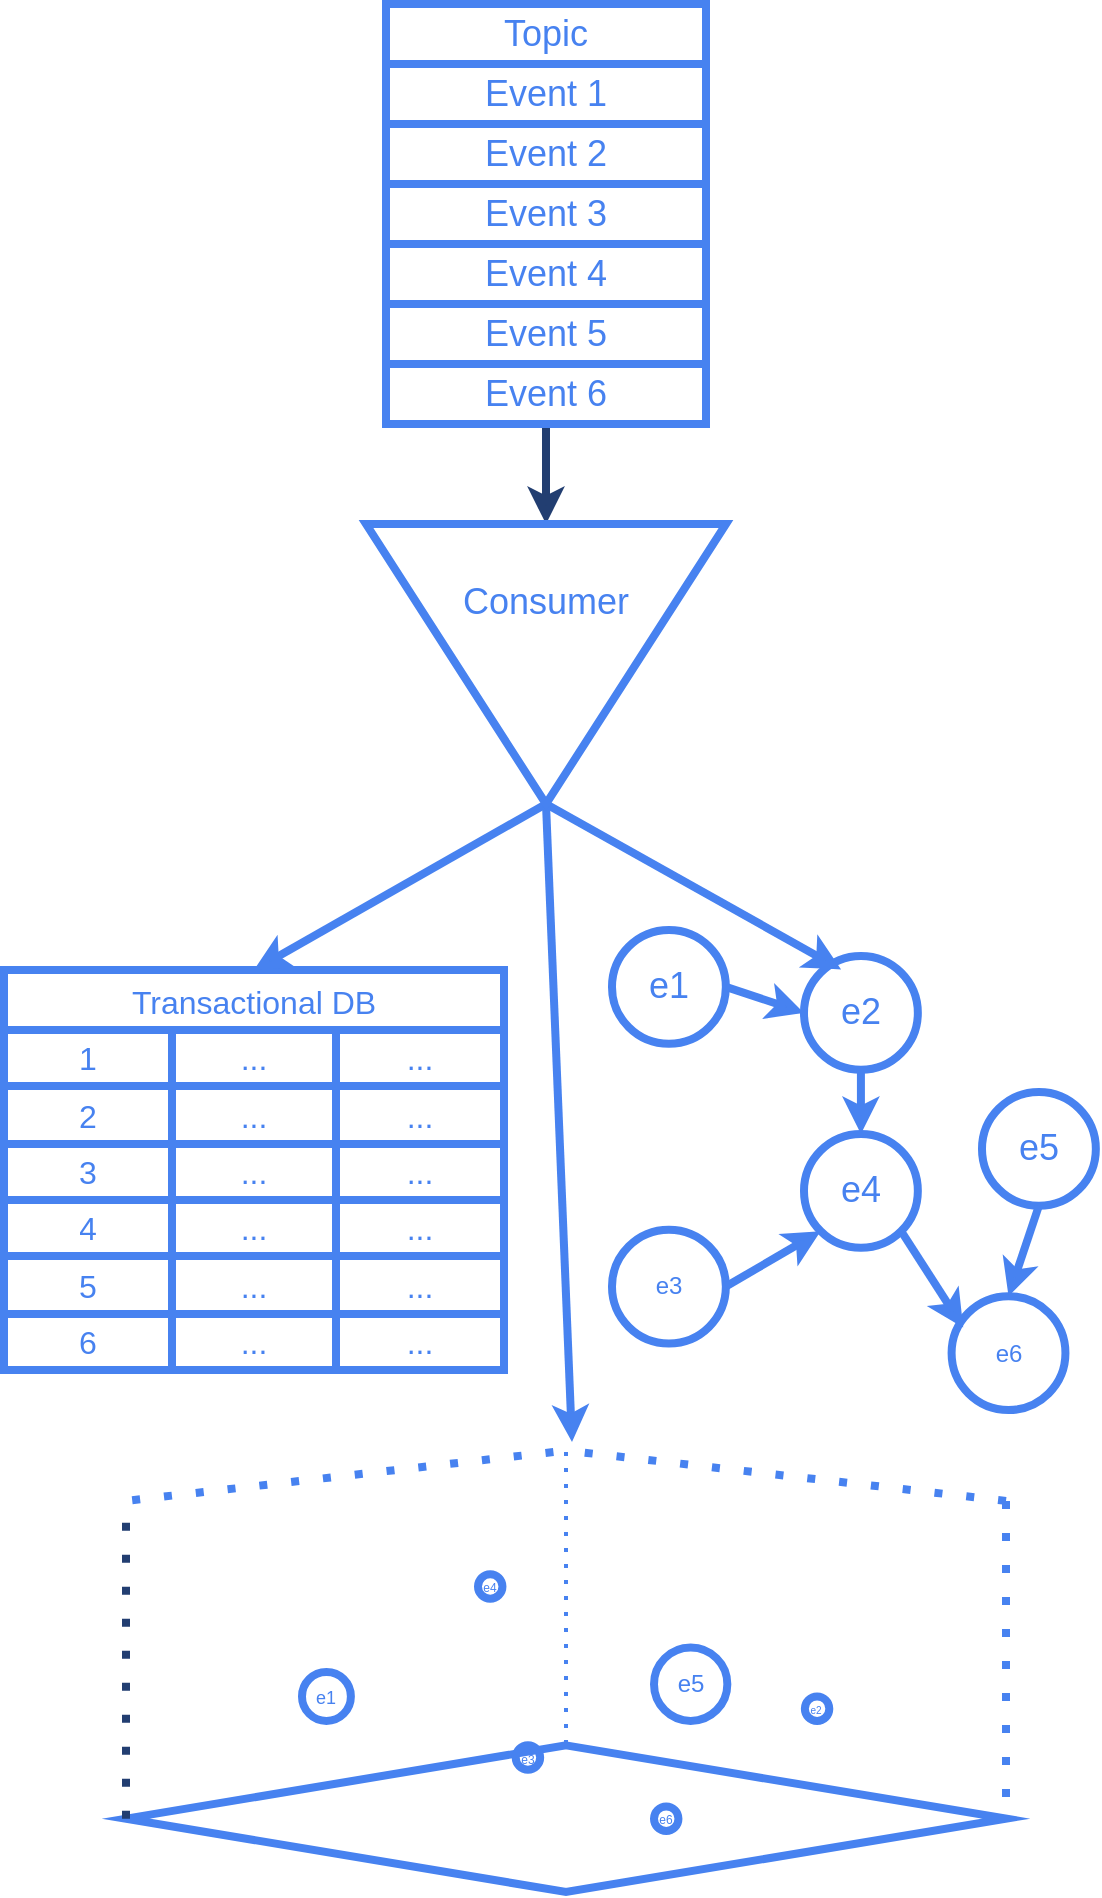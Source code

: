<mxfile version="24.8.4">
  <diagram name="Page-1" id="-4svNbfz8fIVIJqnamal">
    <mxGraphModel dx="2804" dy="2400" grid="0" gridSize="10" guides="1" tooltips="1" connect="1" arrows="1" fold="1" page="1" pageScale="1" pageWidth="850" pageHeight="1100" math="0" shadow="0">
      <root>
        <mxCell id="0" />
        <mxCell id="1" parent="0" />
        <mxCell id="tS55dIg7JT-rPnmBcg7p-69" value="" style="edgeStyle=orthogonalEdgeStyle;rounded=0;orthogonalLoop=1;jettySize=auto;html=1;strokeColor=#223E71;fontColor=#4782F0;strokeWidth=4;labelBackgroundColor=none;" edge="1" parent="1" source="tS55dIg7JT-rPnmBcg7p-16" target="tS55dIg7JT-rPnmBcg7p-66">
          <mxGeometry relative="1" as="geometry" />
        </mxCell>
        <mxCell id="tS55dIg7JT-rPnmBcg7p-16" value="&lt;font style=&quot;font-size: 18px;&quot;&gt;Topic&lt;/font&gt;" style="swimlane;fontStyle=0;childLayout=stackLayout;horizontal=1;startSize=30;horizontalStack=0;resizeParent=1;resizeParentMax=0;resizeLast=0;collapsible=1;marginBottom=0;whiteSpace=wrap;html=1;align=center;strokeColor=#4782F0;fontColor=#4782F0;fillColor=none;strokeWidth=4;labelBackgroundColor=none;" vertex="1" parent="1">
          <mxGeometry x="150" y="-390" width="160" height="210" as="geometry" />
        </mxCell>
        <mxCell id="tS55dIg7JT-rPnmBcg7p-17" value="&lt;font style=&quot;font-size: 18px;&quot;&gt;Event 1&lt;/font&gt;" style="text;strokeColor=#4782F0;fillColor=none;align=center;verticalAlign=middle;spacingLeft=4;spacingRight=4;overflow=hidden;points=[[0,0.5],[1,0.5]];portConstraint=eastwest;rotatable=0;whiteSpace=wrap;html=1;fontColor=#4782F0;strokeWidth=4;labelBackgroundColor=none;" vertex="1" parent="tS55dIg7JT-rPnmBcg7p-16">
          <mxGeometry y="30" width="160" height="30" as="geometry" />
        </mxCell>
        <mxCell id="tS55dIg7JT-rPnmBcg7p-18" value="&lt;font style=&quot;font-size: 18px;&quot;&gt;Event 2&lt;/font&gt;" style="text;strokeColor=#4782F0;fillColor=none;align=center;verticalAlign=middle;spacingLeft=4;spacingRight=4;overflow=hidden;points=[[0,0.5],[1,0.5]];portConstraint=eastwest;rotatable=0;whiteSpace=wrap;html=1;fontColor=#4782F0;strokeWidth=4;labelBackgroundColor=none;" vertex="1" parent="tS55dIg7JT-rPnmBcg7p-16">
          <mxGeometry y="60" width="160" height="30" as="geometry" />
        </mxCell>
        <mxCell id="tS55dIg7JT-rPnmBcg7p-19" value="&lt;font style=&quot;font-size: 18px;&quot;&gt;Event 3&lt;/font&gt;" style="text;strokeColor=#4782F0;fillColor=none;align=center;verticalAlign=middle;spacingLeft=4;spacingRight=4;overflow=hidden;points=[[0,0.5],[1,0.5]];portConstraint=eastwest;rotatable=0;whiteSpace=wrap;html=1;fontColor=#4782F0;labelBackgroundColor=none;" vertex="1" parent="tS55dIg7JT-rPnmBcg7p-16">
          <mxGeometry y="90" width="160" height="30" as="geometry" />
        </mxCell>
        <mxCell id="tS55dIg7JT-rPnmBcg7p-20" value="&lt;font style=&quot;font-size: 18px;&quot;&gt;Event 4&lt;/font&gt;" style="text;strokeColor=#4782F0;fillColor=none;align=center;verticalAlign=middle;spacingLeft=4;spacingRight=4;overflow=hidden;points=[[0,0.5],[1,0.5]];portConstraint=eastwest;rotatable=0;whiteSpace=wrap;html=1;fontColor=#4782F0;strokeWidth=4;labelBackgroundColor=none;" vertex="1" parent="tS55dIg7JT-rPnmBcg7p-16">
          <mxGeometry y="120" width="160" height="30" as="geometry" />
        </mxCell>
        <mxCell id="tS55dIg7JT-rPnmBcg7p-21" value="&lt;font style=&quot;font-size: 18px;&quot;&gt;Event 5&lt;/font&gt;" style="text;strokeColor=#4782F0;fillColor=none;align=center;verticalAlign=middle;spacingLeft=4;spacingRight=4;overflow=hidden;points=[[0,0.5],[1,0.5]];portConstraint=eastwest;rotatable=0;whiteSpace=wrap;html=1;fontColor=#4782F0;strokeWidth=4;labelBackgroundColor=none;" vertex="1" parent="tS55dIg7JT-rPnmBcg7p-16">
          <mxGeometry y="150" width="160" height="30" as="geometry" />
        </mxCell>
        <mxCell id="tS55dIg7JT-rPnmBcg7p-22" value="&lt;font style=&quot;font-size: 18px;&quot;&gt;Event 6&lt;/font&gt;" style="text;strokeColor=#4782F0;fillColor=none;align=center;verticalAlign=middle;spacingLeft=4;spacingRight=4;overflow=hidden;points=[[0,0.5],[1,0.5]];portConstraint=eastwest;rotatable=0;whiteSpace=wrap;html=1;fontColor=#4782F0;labelBackgroundColor=none;" vertex="1" parent="tS55dIg7JT-rPnmBcg7p-16">
          <mxGeometry y="180" width="160" height="30" as="geometry" />
        </mxCell>
        <mxCell id="tS55dIg7JT-rPnmBcg7p-23" value="Transactional DB" style="shape=table;startSize=30;container=1;collapsible=0;childLayout=tableLayout;strokeColor=#4782F0;fontSize=16;fontColor=#4782F0;fillColor=none;strokeWidth=4;labelBackgroundColor=none;" vertex="1" parent="1">
          <mxGeometry x="-41" y="93" width="250" height="200" as="geometry" />
        </mxCell>
        <mxCell id="tS55dIg7JT-rPnmBcg7p-24" value="" style="shape=tableRow;horizontal=0;startSize=0;swimlaneHead=0;swimlaneBody=0;strokeColor=inherit;top=0;left=0;bottom=0;right=0;collapsible=0;dropTarget=0;fillColor=none;points=[[0,0.5],[1,0.5]];portConstraint=eastwest;fontSize=16;fontColor=#4782F0;labelBackgroundColor=none;" vertex="1" parent="tS55dIg7JT-rPnmBcg7p-23">
          <mxGeometry y="30" width="250" height="28" as="geometry" />
        </mxCell>
        <mxCell id="tS55dIg7JT-rPnmBcg7p-25" value="1" style="shape=partialRectangle;html=1;whiteSpace=wrap;connectable=0;strokeColor=inherit;overflow=hidden;fillColor=none;top=0;left=0;bottom=0;right=0;pointerEvents=1;fontSize=16;fontColor=#4782F0;labelBackgroundColor=none;" vertex="1" parent="tS55dIg7JT-rPnmBcg7p-24">
          <mxGeometry width="84" height="28" as="geometry">
            <mxRectangle width="84" height="28" as="alternateBounds" />
          </mxGeometry>
        </mxCell>
        <mxCell id="tS55dIg7JT-rPnmBcg7p-26" value="..." style="shape=partialRectangle;html=1;whiteSpace=wrap;connectable=0;strokeColor=inherit;overflow=hidden;fillColor=none;top=0;left=0;bottom=0;right=0;pointerEvents=1;fontSize=16;fontColor=#4782F0;labelBackgroundColor=none;" vertex="1" parent="tS55dIg7JT-rPnmBcg7p-24">
          <mxGeometry x="84" width="82" height="28" as="geometry">
            <mxRectangle width="82" height="28" as="alternateBounds" />
          </mxGeometry>
        </mxCell>
        <mxCell id="tS55dIg7JT-rPnmBcg7p-27" value="..." style="shape=partialRectangle;html=1;whiteSpace=wrap;connectable=0;strokeColor=inherit;overflow=hidden;fillColor=none;top=0;left=0;bottom=0;right=0;pointerEvents=1;fontSize=16;fontColor=#4782F0;labelBackgroundColor=none;" vertex="1" parent="tS55dIg7JT-rPnmBcg7p-24">
          <mxGeometry x="166" width="84" height="28" as="geometry">
            <mxRectangle width="84" height="28" as="alternateBounds" />
          </mxGeometry>
        </mxCell>
        <mxCell id="tS55dIg7JT-rPnmBcg7p-28" value="" style="shape=tableRow;horizontal=0;startSize=0;swimlaneHead=0;swimlaneBody=0;strokeColor=inherit;top=0;left=0;bottom=0;right=0;collapsible=0;dropTarget=0;fillColor=none;points=[[0,0.5],[1,0.5]];portConstraint=eastwest;fontSize=16;fontColor=#4782F0;labelBackgroundColor=none;" vertex="1" parent="tS55dIg7JT-rPnmBcg7p-23">
          <mxGeometry y="58" width="250" height="29" as="geometry" />
        </mxCell>
        <mxCell id="tS55dIg7JT-rPnmBcg7p-29" value="2" style="shape=partialRectangle;html=1;whiteSpace=wrap;connectable=0;strokeColor=inherit;overflow=hidden;fillColor=none;top=0;left=0;bottom=0;right=0;pointerEvents=1;fontSize=16;fontColor=#4782F0;labelBackgroundColor=none;" vertex="1" parent="tS55dIg7JT-rPnmBcg7p-28">
          <mxGeometry width="84" height="29" as="geometry">
            <mxRectangle width="84" height="29" as="alternateBounds" />
          </mxGeometry>
        </mxCell>
        <mxCell id="tS55dIg7JT-rPnmBcg7p-30" value="..." style="shape=partialRectangle;html=1;whiteSpace=wrap;connectable=0;strokeColor=inherit;overflow=hidden;fillColor=none;top=0;left=0;bottom=0;right=0;pointerEvents=1;fontSize=16;fontColor=#4782F0;labelBackgroundColor=none;" vertex="1" parent="tS55dIg7JT-rPnmBcg7p-28">
          <mxGeometry x="84" width="82" height="29" as="geometry">
            <mxRectangle width="82" height="29" as="alternateBounds" />
          </mxGeometry>
        </mxCell>
        <mxCell id="tS55dIg7JT-rPnmBcg7p-31" value="..." style="shape=partialRectangle;html=1;whiteSpace=wrap;connectable=0;strokeColor=inherit;overflow=hidden;fillColor=none;top=0;left=0;bottom=0;right=0;pointerEvents=1;fontSize=16;fontColor=#4782F0;labelBackgroundColor=none;" vertex="1" parent="tS55dIg7JT-rPnmBcg7p-28">
          <mxGeometry x="166" width="84" height="29" as="geometry">
            <mxRectangle width="84" height="29" as="alternateBounds" />
          </mxGeometry>
        </mxCell>
        <mxCell id="tS55dIg7JT-rPnmBcg7p-32" value="" style="shape=tableRow;horizontal=0;startSize=0;swimlaneHead=0;swimlaneBody=0;strokeColor=inherit;top=0;left=0;bottom=0;right=0;collapsible=0;dropTarget=0;fillColor=none;points=[[0,0.5],[1,0.5]];portConstraint=eastwest;fontSize=16;fontColor=#4782F0;labelBackgroundColor=none;" vertex="1" parent="tS55dIg7JT-rPnmBcg7p-23">
          <mxGeometry y="87" width="250" height="28" as="geometry" />
        </mxCell>
        <mxCell id="tS55dIg7JT-rPnmBcg7p-33" value="3" style="shape=partialRectangle;html=1;whiteSpace=wrap;connectable=0;strokeColor=inherit;overflow=hidden;fillColor=none;top=0;left=0;bottom=0;right=0;pointerEvents=1;fontSize=16;fontColor=#4782F0;labelBackgroundColor=none;" vertex="1" parent="tS55dIg7JT-rPnmBcg7p-32">
          <mxGeometry width="84" height="28" as="geometry">
            <mxRectangle width="84" height="28" as="alternateBounds" />
          </mxGeometry>
        </mxCell>
        <mxCell id="tS55dIg7JT-rPnmBcg7p-34" value="..." style="shape=partialRectangle;html=1;whiteSpace=wrap;connectable=0;strokeColor=inherit;overflow=hidden;fillColor=none;top=0;left=0;bottom=0;right=0;pointerEvents=1;fontSize=16;fontColor=#4782F0;labelBackgroundColor=none;" vertex="1" parent="tS55dIg7JT-rPnmBcg7p-32">
          <mxGeometry x="84" width="82" height="28" as="geometry">
            <mxRectangle width="82" height="28" as="alternateBounds" />
          </mxGeometry>
        </mxCell>
        <mxCell id="tS55dIg7JT-rPnmBcg7p-35" value="..." style="shape=partialRectangle;html=1;whiteSpace=wrap;connectable=0;strokeColor=inherit;overflow=hidden;fillColor=none;top=0;left=0;bottom=0;right=0;pointerEvents=1;fontSize=16;fontColor=#4782F0;labelBackgroundColor=none;" vertex="1" parent="tS55dIg7JT-rPnmBcg7p-32">
          <mxGeometry x="166" width="84" height="28" as="geometry">
            <mxRectangle width="84" height="28" as="alternateBounds" />
          </mxGeometry>
        </mxCell>
        <mxCell id="tS55dIg7JT-rPnmBcg7p-36" style="shape=tableRow;horizontal=0;startSize=0;swimlaneHead=0;swimlaneBody=0;strokeColor=inherit;top=0;left=0;bottom=0;right=0;collapsible=0;dropTarget=0;fillColor=none;points=[[0,0.5],[1,0.5]];portConstraint=eastwest;fontSize=16;fontColor=#4782F0;labelBackgroundColor=none;" vertex="1" parent="tS55dIg7JT-rPnmBcg7p-23">
          <mxGeometry y="115" width="250" height="28" as="geometry" />
        </mxCell>
        <mxCell id="tS55dIg7JT-rPnmBcg7p-37" value="4" style="shape=partialRectangle;html=1;whiteSpace=wrap;connectable=0;strokeColor=inherit;overflow=hidden;fillColor=none;top=0;left=0;bottom=0;right=0;pointerEvents=1;fontSize=16;fontColor=#4782F0;labelBackgroundColor=none;" vertex="1" parent="tS55dIg7JT-rPnmBcg7p-36">
          <mxGeometry width="84" height="28" as="geometry">
            <mxRectangle width="84" height="28" as="alternateBounds" />
          </mxGeometry>
        </mxCell>
        <mxCell id="tS55dIg7JT-rPnmBcg7p-38" value="..." style="shape=partialRectangle;html=1;whiteSpace=wrap;connectable=0;strokeColor=inherit;overflow=hidden;fillColor=none;top=0;left=0;bottom=0;right=0;pointerEvents=1;fontSize=16;fontColor=#4782F0;labelBackgroundColor=none;" vertex="1" parent="tS55dIg7JT-rPnmBcg7p-36">
          <mxGeometry x="84" width="82" height="28" as="geometry">
            <mxRectangle width="82" height="28" as="alternateBounds" />
          </mxGeometry>
        </mxCell>
        <mxCell id="tS55dIg7JT-rPnmBcg7p-39" value="..." style="shape=partialRectangle;html=1;whiteSpace=wrap;connectable=0;strokeColor=inherit;overflow=hidden;fillColor=none;top=0;left=0;bottom=0;right=0;pointerEvents=1;fontSize=16;fontColor=#4782F0;labelBackgroundColor=none;" vertex="1" parent="tS55dIg7JT-rPnmBcg7p-36">
          <mxGeometry x="166" width="84" height="28" as="geometry">
            <mxRectangle width="84" height="28" as="alternateBounds" />
          </mxGeometry>
        </mxCell>
        <mxCell id="tS55dIg7JT-rPnmBcg7p-40" style="shape=tableRow;horizontal=0;startSize=0;swimlaneHead=0;swimlaneBody=0;strokeColor=inherit;top=0;left=0;bottom=0;right=0;collapsible=0;dropTarget=0;fillColor=none;points=[[0,0.5],[1,0.5]];portConstraint=eastwest;fontSize=16;fontColor=#4782F0;labelBackgroundColor=none;" vertex="1" parent="tS55dIg7JT-rPnmBcg7p-23">
          <mxGeometry y="143" width="250" height="29" as="geometry" />
        </mxCell>
        <mxCell id="tS55dIg7JT-rPnmBcg7p-41" value="5" style="shape=partialRectangle;html=1;whiteSpace=wrap;connectable=0;strokeColor=inherit;overflow=hidden;fillColor=none;top=0;left=0;bottom=0;right=0;pointerEvents=1;fontSize=16;fontColor=#4782F0;labelBackgroundColor=none;" vertex="1" parent="tS55dIg7JT-rPnmBcg7p-40">
          <mxGeometry width="84" height="29" as="geometry">
            <mxRectangle width="84" height="29" as="alternateBounds" />
          </mxGeometry>
        </mxCell>
        <mxCell id="tS55dIg7JT-rPnmBcg7p-42" value="..." style="shape=partialRectangle;html=1;whiteSpace=wrap;connectable=0;strokeColor=inherit;overflow=hidden;fillColor=none;top=0;left=0;bottom=0;right=0;pointerEvents=1;fontSize=16;fontColor=#4782F0;labelBackgroundColor=none;" vertex="1" parent="tS55dIg7JT-rPnmBcg7p-40">
          <mxGeometry x="84" width="82" height="29" as="geometry">
            <mxRectangle width="82" height="29" as="alternateBounds" />
          </mxGeometry>
        </mxCell>
        <mxCell id="tS55dIg7JT-rPnmBcg7p-43" value="..." style="shape=partialRectangle;html=1;whiteSpace=wrap;connectable=0;strokeColor=inherit;overflow=hidden;fillColor=none;top=0;left=0;bottom=0;right=0;pointerEvents=1;fontSize=16;fontColor=#4782F0;labelBackgroundColor=none;" vertex="1" parent="tS55dIg7JT-rPnmBcg7p-40">
          <mxGeometry x="166" width="84" height="29" as="geometry">
            <mxRectangle width="84" height="29" as="alternateBounds" />
          </mxGeometry>
        </mxCell>
        <mxCell id="tS55dIg7JT-rPnmBcg7p-44" style="shape=tableRow;horizontal=0;startSize=0;swimlaneHead=0;swimlaneBody=0;strokeColor=inherit;top=0;left=0;bottom=0;right=0;collapsible=0;dropTarget=0;fillColor=none;points=[[0,0.5],[1,0.5]];portConstraint=eastwest;fontSize=16;fontColor=#4782F0;labelBackgroundColor=none;" vertex="1" parent="tS55dIg7JT-rPnmBcg7p-23">
          <mxGeometry y="172" width="250" height="28" as="geometry" />
        </mxCell>
        <mxCell id="tS55dIg7JT-rPnmBcg7p-45" value="6" style="shape=partialRectangle;html=1;whiteSpace=wrap;connectable=0;strokeColor=inherit;overflow=hidden;fillColor=none;top=0;left=0;bottom=0;right=0;pointerEvents=1;fontSize=16;fontColor=#4782F0;labelBackgroundColor=none;" vertex="1" parent="tS55dIg7JT-rPnmBcg7p-44">
          <mxGeometry width="84" height="28" as="geometry">
            <mxRectangle width="84" height="28" as="alternateBounds" />
          </mxGeometry>
        </mxCell>
        <mxCell id="tS55dIg7JT-rPnmBcg7p-46" value="..." style="shape=partialRectangle;html=1;whiteSpace=wrap;connectable=0;strokeColor=inherit;overflow=hidden;fillColor=none;top=0;left=0;bottom=0;right=0;pointerEvents=1;fontSize=16;fontColor=#4782F0;labelBackgroundColor=none;" vertex="1" parent="tS55dIg7JT-rPnmBcg7p-44">
          <mxGeometry x="84" width="82" height="28" as="geometry">
            <mxRectangle width="82" height="28" as="alternateBounds" />
          </mxGeometry>
        </mxCell>
        <mxCell id="tS55dIg7JT-rPnmBcg7p-47" value="..." style="shape=partialRectangle;html=1;whiteSpace=wrap;connectable=0;strokeColor=inherit;overflow=hidden;fillColor=none;top=0;left=0;bottom=0;right=0;pointerEvents=1;fontSize=16;fontColor=#4782F0;labelBackgroundColor=none;" vertex="1" parent="tS55dIg7JT-rPnmBcg7p-44">
          <mxGeometry x="166" width="84" height="28" as="geometry">
            <mxRectangle width="84" height="28" as="alternateBounds" />
          </mxGeometry>
        </mxCell>
        <mxCell id="tS55dIg7JT-rPnmBcg7p-63" value="" style="endArrow=classic;html=1;rounded=0;entryX=0.5;entryY=0;entryDx=0;entryDy=0;exitX=1;exitY=0.5;exitDx=0;exitDy=0;fontColor=#4782F0;strokeColor=#4782F0;strokeWidth=4;labelBackgroundColor=none;" edge="1" parent="1" source="tS55dIg7JT-rPnmBcg7p-66" target="tS55dIg7JT-rPnmBcg7p-23">
          <mxGeometry width="50" height="50" relative="1" as="geometry">
            <mxPoint x="120" y="200" as="sourcePoint" />
            <mxPoint x="260" y="150" as="targetPoint" />
          </mxGeometry>
        </mxCell>
        <mxCell id="tS55dIg7JT-rPnmBcg7p-64" value="" style="endArrow=classic;html=1;rounded=0;exitX=1;exitY=0.5;exitDx=0;exitDy=0;entryX=0.326;entryY=0.118;entryDx=0;entryDy=0;fontColor=#4782F0;strokeColor=#4782F0;entryPerimeter=0;strokeWidth=4;labelBackgroundColor=none;" edge="1" parent="1" source="tS55dIg7JT-rPnmBcg7p-66" target="tS55dIg7JT-rPnmBcg7p-50">
          <mxGeometry width="50" height="50" relative="1" as="geometry">
            <mxPoint x="120" y="200" as="sourcePoint" />
            <mxPoint x="440" y="190" as="targetPoint" />
          </mxGeometry>
        </mxCell>
        <mxCell id="tS55dIg7JT-rPnmBcg7p-65" value="" style="endArrow=classic;html=1;rounded=0;exitX=1;exitY=0.5;exitDx=0;exitDy=0;fontColor=#4782F0;strokeColor=#4782F0;strokeWidth=4;labelBackgroundColor=none;" edge="1" parent="1" source="tS55dIg7JT-rPnmBcg7p-66">
          <mxGeometry width="50" height="50" relative="1" as="geometry">
            <mxPoint x="260" y="190" as="sourcePoint" />
            <mxPoint x="243" y="329" as="targetPoint" />
          </mxGeometry>
        </mxCell>
        <mxCell id="tS55dIg7JT-rPnmBcg7p-66" value="" style="triangle;whiteSpace=wrap;html=1;align=center;direction=south;strokeColor=#4782F0;fontColor=#4782F0;fillColor=none;strokeWidth=4;labelBackgroundColor=none;" vertex="1" parent="1">
          <mxGeometry x="140" y="-130" width="180" height="140" as="geometry" />
        </mxCell>
        <mxCell id="tS55dIg7JT-rPnmBcg7p-49" value="&lt;font style=&quot;font-size: 18px;&quot;&gt;e1&lt;/font&gt;" style="ellipse;whiteSpace=wrap;html=1;aspect=fixed;fillColor=none;strokeColor=#4782F0;fontColor=#4782F0;strokeWidth=4;labelBackgroundColor=none;" vertex="1" parent="1">
          <mxGeometry x="263" y="72.98" width="56.924" height="56.924" as="geometry" />
        </mxCell>
        <mxCell id="tS55dIg7JT-rPnmBcg7p-50" value="&lt;font style=&quot;font-size: 18px;&quot;&gt;e2&lt;/font&gt;" style="ellipse;whiteSpace=wrap;html=1;aspect=fixed;fillColor=none;strokeColor=#4782F0;fontColor=#4782F0;strokeWidth=4;labelBackgroundColor=none;" vertex="1" parent="1">
          <mxGeometry x="358.996" y="85.98" width="56.924" height="56.924" as="geometry" />
        </mxCell>
        <mxCell id="tS55dIg7JT-rPnmBcg7p-51" value="e3" style="ellipse;whiteSpace=wrap;html=1;aspect=fixed;fillColor=none;strokeColor=#4782F0;fontColor=#4782F0;strokeWidth=4;labelBackgroundColor=none;" vertex="1" parent="1">
          <mxGeometry x="263" y="222.817" width="56.924" height="56.924" as="geometry" />
        </mxCell>
        <mxCell id="tS55dIg7JT-rPnmBcg7p-52" value="&lt;font style=&quot;font-size: 18px;&quot;&gt;e4&lt;/font&gt;" style="ellipse;whiteSpace=wrap;html=1;aspect=fixed;fillColor=none;strokeColor=#4782F0;fontColor=#4782F0;strokeWidth=4;labelBackgroundColor=none;" vertex="1" parent="1">
          <mxGeometry x="358.996" y="174.978" width="56.924" height="56.924" as="geometry" />
        </mxCell>
        <mxCell id="tS55dIg7JT-rPnmBcg7p-53" value="&lt;font style=&quot;font-size: 18px;&quot;&gt;e5&lt;/font&gt;" style="ellipse;whiteSpace=wrap;html=1;aspect=fixed;fillColor=none;strokeColor=#4782F0;fontColor=#4782F0;strokeWidth=4;labelBackgroundColor=none;" vertex="1" parent="1">
          <mxGeometry x="447.998" y="153.977" width="56.924" height="56.924" as="geometry" />
        </mxCell>
        <mxCell id="tS55dIg7JT-rPnmBcg7p-54" value="e6" style="ellipse;whiteSpace=wrap;html=1;aspect=fixed;fillColor=none;strokeColor=#4782F0;fontColor=#4782F0;strokeWidth=4;labelBackgroundColor=none;" vertex="1" parent="1">
          <mxGeometry x="432.797" y="256.096" width="56.924" height="56.924" as="geometry" />
        </mxCell>
        <mxCell id="tS55dIg7JT-rPnmBcg7p-55" value="" style="endArrow=classic;html=1;rounded=0;exitX=1;exitY=0.5;exitDx=0;exitDy=0;entryX=0;entryY=1;entryDx=0;entryDy=0;fontColor=#4782F0;strokeColor=#4782F0;strokeWidth=4;labelBackgroundColor=none;" edge="1" parent="1" source="tS55dIg7JT-rPnmBcg7p-51" target="tS55dIg7JT-rPnmBcg7p-52">
          <mxGeometry width="50" height="50" relative="1" as="geometry">
            <mxPoint x="-299.0" y="182.258" as="sourcePoint" />
            <mxPoint x="-194.926" y="80.859" as="targetPoint" />
          </mxGeometry>
        </mxCell>
        <mxCell id="tS55dIg7JT-rPnmBcg7p-56" value="" style="endArrow=classic;html=1;rounded=0;exitX=1;exitY=0.5;exitDx=0;exitDy=0;entryX=0;entryY=0.5;entryDx=0;entryDy=0;fontColor=#4782F0;strokeColor=#4782F0;strokeWidth=4;labelBackgroundColor=none;" edge="1" parent="1" source="tS55dIg7JT-rPnmBcg7p-49" target="tS55dIg7JT-rPnmBcg7p-50">
          <mxGeometry width="50" height="50" relative="1" as="geometry">
            <mxPoint x="325.444" y="285.916" as="sourcePoint" />
            <mxPoint x="419.111" y="285.916" as="targetPoint" />
          </mxGeometry>
        </mxCell>
        <mxCell id="tS55dIg7JT-rPnmBcg7p-57" value="" style="endArrow=classic;html=1;rounded=0;exitX=0.5;exitY=1;exitDx=0;exitDy=0;entryX=0.5;entryY=0;entryDx=0;entryDy=0;fontColor=#4782F0;strokeColor=#4782F0;strokeWidth=4;labelBackgroundColor=none;" edge="1" parent="1" source="tS55dIg7JT-rPnmBcg7p-50" target="tS55dIg7JT-rPnmBcg7p-52">
          <mxGeometry width="50" height="50" relative="1" as="geometry">
            <mxPoint x="311.122" y="110.315" as="sourcePoint" />
            <mxPoint x="379.811" y="116.399" as="targetPoint" />
          </mxGeometry>
        </mxCell>
        <mxCell id="tS55dIg7JT-rPnmBcg7p-58" value="" style="endArrow=classic;html=1;rounded=0;exitX=1;exitY=1;exitDx=0;exitDy=0;entryX=0.102;entryY=0.275;entryDx=0;entryDy=0;entryPerimeter=0;fontColor=#4782F0;strokeColor=#4782F0;strokeWidth=4;labelBackgroundColor=none;" edge="1" parent="1" source="tS55dIg7JT-rPnmBcg7p-52" target="tS55dIg7JT-rPnmBcg7p-54">
          <mxGeometry width="50" height="50" relative="1" as="geometry">
            <mxPoint x="411.033" y="114.139" as="sourcePoint" />
            <mxPoint x="430.735" y="271.184" as="targetPoint" />
          </mxGeometry>
        </mxCell>
        <mxCell id="tS55dIg7JT-rPnmBcg7p-59" value="" style="endArrow=classic;html=1;rounded=0;exitX=0.5;exitY=1;exitDx=0;exitDy=0;entryX=0.5;entryY=0;entryDx=0;entryDy=0;fontColor=#4782F0;strokeColor=#4782F0;strokeWidth=4;labelBackgroundColor=none;" edge="1" parent="1" source="tS55dIg7JT-rPnmBcg7p-53" target="tS55dIg7JT-rPnmBcg7p-54">
          <mxGeometry width="50" height="50" relative="1" as="geometry">
            <mxPoint x="392.3" y="288.544" as="sourcePoint" />
            <mxPoint x="497.131" y="264.929" as="targetPoint" />
          </mxGeometry>
        </mxCell>
        <mxCell id="tS55dIg7JT-rPnmBcg7p-74" value="&lt;p style=&quot;line-height: 100%;&quot;&gt;&lt;/p&gt;&lt;div align=&quot;center&quot; style=&quot;font-size: 16px;&quot;&gt;&lt;font style=&quot;font-size: 18px;&quot;&gt;&amp;nbsp;Consumer&lt;/font&gt;&lt;/div&gt;" style="text;html=1;align=center;verticalAlign=middle;resizable=0;points=[];autosize=1;strokeColor=none;fillColor=none;fontColor=#4782F0;labelBackgroundColor=none;" vertex="1" parent="1">
          <mxGeometry x="174" y="-120" width="106" height="46" as="geometry" />
        </mxCell>
        <mxCell id="tS55dIg7JT-rPnmBcg7p-1" value="" style="rhombus;whiteSpace=wrap;html=1;fillColor=none;strokeColor=#4782F0;fontColor=#4782F0;strokeWidth=4;labelBackgroundColor=none;" vertex="1" parent="1">
          <mxGeometry x="20" y="480.667" width="440" height="73.333" as="geometry" />
        </mxCell>
        <mxCell id="tS55dIg7JT-rPnmBcg7p-2" value="" style="endArrow=none;dashed=1;html=1;dashPattern=1 3;strokeWidth=2;rounded=0;entryX=0.5;entryY=0;entryDx=0;entryDy=0;fontColor=#4782F0;strokeColor=#4782F0;labelBackgroundColor=none;" edge="1" parent="1" target="tS55dIg7JT-rPnmBcg7p-1">
          <mxGeometry width="50" height="50" relative="1" as="geometry">
            <mxPoint x="240" y="334" as="sourcePoint" />
            <mxPoint x="-156" y="529.556" as="targetPoint" />
          </mxGeometry>
        </mxCell>
        <mxCell id="tS55dIg7JT-rPnmBcg7p-3" value="" style="endArrow=none;dashed=1;html=1;dashPattern=1 3;strokeWidth=4;rounded=0;fontColor=#4782F0;strokeColor=#4782F0;labelBackgroundColor=none;" edge="1" parent="1">
          <mxGeometry width="50" height="50" relative="1" as="geometry">
            <mxPoint x="233.714" y="334" as="sourcePoint" />
            <mxPoint x="20" y="358.444" as="targetPoint" />
          </mxGeometry>
        </mxCell>
        <mxCell id="tS55dIg7JT-rPnmBcg7p-4" value="" style="endArrow=none;dashed=1;html=1;dashPattern=1 3;strokeWidth=4;rounded=0;exitX=0;exitY=0.5;exitDx=0;exitDy=0;fontColor=#4782F0;strokeColor=#223E71;labelBackgroundColor=none;" edge="1" parent="1" source="tS55dIg7JT-rPnmBcg7p-1">
          <mxGeometry width="50" height="50" relative="1" as="geometry">
            <mxPoint x="246.286" y="346.222" as="sourcePoint" />
            <mxPoint x="20" y="358.444" as="targetPoint" />
          </mxGeometry>
        </mxCell>
        <mxCell id="tS55dIg7JT-rPnmBcg7p-5" value="" style="endArrow=none;dashed=1;html=1;dashPattern=1 3;strokeWidth=4;rounded=0;fontColor=#4782F0;strokeColor=#4782F0;labelBackgroundColor=none;" edge="1" parent="1">
          <mxGeometry width="50" height="50" relative="1" as="geometry">
            <mxPoint x="460" y="358.444" as="sourcePoint" />
            <mxPoint x="246.286" y="334" as="targetPoint" />
          </mxGeometry>
        </mxCell>
        <mxCell id="tS55dIg7JT-rPnmBcg7p-6" value="" style="endArrow=none;dashed=1;html=1;dashPattern=1 3;strokeWidth=4;rounded=0;entryX=1;entryY=0.5;entryDx=0;entryDy=0;fontColor=#4782F0;strokeColor=#4782F0;labelBackgroundColor=none;" edge="1" parent="1" target="tS55dIg7JT-rPnmBcg7p-1">
          <mxGeometry width="50" height="50" relative="1" as="geometry">
            <mxPoint x="460" y="358.444" as="sourcePoint" />
            <mxPoint x="258.857" y="346.222" as="targetPoint" />
          </mxGeometry>
        </mxCell>
        <mxCell id="tS55dIg7JT-rPnmBcg7p-8" value="&lt;p style=&quot;line-height: 40%;&quot;&gt;&lt;/p&gt;&lt;div style=&quot;line-height: 96%; font-size: 11px;&quot;&gt;&lt;font style=&quot;font-size: 6px;&quot;&gt;e4&lt;/font&gt;&lt;/div&gt;&lt;p&gt;&lt;/p&gt;" style="ellipse;whiteSpace=wrap;html=1;aspect=fixed;fillColor=none;strokeColor=#4782F0;fontColor=#4782F0;strokeWidth=4;labelBackgroundColor=none;" vertex="1" parent="1">
          <mxGeometry x="196" y="395.111" width="12.222" height="12.222" as="geometry" />
        </mxCell>
        <mxCell id="tS55dIg7JT-rPnmBcg7p-9" value="&lt;p style=&quot;line-height: 90%;&quot;&gt;&lt;font style=&quot;font-size: 9px;&quot;&gt;e1&lt;/font&gt;&lt;/p&gt;" style="ellipse;whiteSpace=wrap;html=1;aspect=fixed;fillColor=none;strokeColor=#4782F0;fontColor=#4782F0;strokeWidth=4;labelBackgroundColor=none;" vertex="1" parent="1">
          <mxGeometry x="108" y="444" width="24.444" height="24.444" as="geometry" />
        </mxCell>
        <mxCell id="tS55dIg7JT-rPnmBcg7p-10" value="&lt;p style=&quot;line-height: 90%;&quot;&gt;e5&lt;/p&gt;" style="ellipse;whiteSpace=wrap;html=1;aspect=fixed;fillColor=none;strokeColor=#4782F0;fontColor=#4782F0;strokeWidth=4;labelBackgroundColor=none;" vertex="1" parent="1">
          <mxGeometry x="284" y="431.778" width="36.667" height="36.667" as="geometry" />
        </mxCell>
        <mxCell id="tS55dIg7JT-rPnmBcg7p-11" value="&lt;p style=&quot;line-height: 60%;&quot;&gt;&lt;font style=&quot;font-size: 5px;&quot;&gt;e2&lt;/font&gt;&lt;/p&gt;" style="ellipse;whiteSpace=wrap;html=1;aspect=fixed;fillColor=none;strokeColor=#4782F0;fontColor=#4782F0;strokeWidth=4;labelBackgroundColor=none;" vertex="1" parent="1">
          <mxGeometry x="359.429" y="456.222" width="12.222" height="12.222" as="geometry" />
        </mxCell>
        <mxCell id="tS55dIg7JT-rPnmBcg7p-12" value="" style="ellipse;whiteSpace=wrap;html=1;aspect=fixed;fillColor=#e1d5e7;strokeColor=#9673a6;fontColor=#4782F0;labelBackgroundColor=none;" vertex="1" parent="1">
          <mxGeometry x="372" y="468.444" as="geometry" />
        </mxCell>
        <mxCell id="tS55dIg7JT-rPnmBcg7p-13" value="&lt;p style=&quot;line-height: 110%;&quot;&gt;&lt;font style=&quot;font-size: 6px;&quot;&gt;e6&lt;/font&gt;&lt;/p&gt;" style="ellipse;whiteSpace=wrap;html=1;aspect=fixed;fillColor=none;strokeColor=#4782F0;fontColor=#4782F0;strokeWidth=4;labelBackgroundColor=none;" vertex="1" parent="1">
          <mxGeometry x="284" y="511.222" width="12.222" height="12.222" as="geometry" />
        </mxCell>
        <mxCell id="tS55dIg7JT-rPnmBcg7p-14" value="" style="ellipse;whiteSpace=wrap;html=1;aspect=fixed;fillColor=#e1d5e7;strokeColor=#9673a6;fontColor=#4782F0;labelBackgroundColor=none;" vertex="1" parent="1">
          <mxGeometry x="221.143" y="492.889" as="geometry" />
        </mxCell>
        <mxCell id="tS55dIg7JT-rPnmBcg7p-15" value="&lt;p style=&quot;line-height: 77%; font-size: 10px;&quot;&gt;&lt;font style=&quot;font-size: 6px;&quot;&gt;e3&lt;/font&gt;&lt;/p&gt;" style="ellipse;whiteSpace=wrap;html=1;aspect=fixed;fillColor=none;strokeColor=#4782F0;fontColor=#4782F0;strokeWidth=4;labelBackgroundColor=none;" vertex="1" parent="1">
          <mxGeometry x="214.857" y="480.667" width="12.222" height="12.222" as="geometry" />
        </mxCell>
      </root>
    </mxGraphModel>
  </diagram>
</mxfile>
